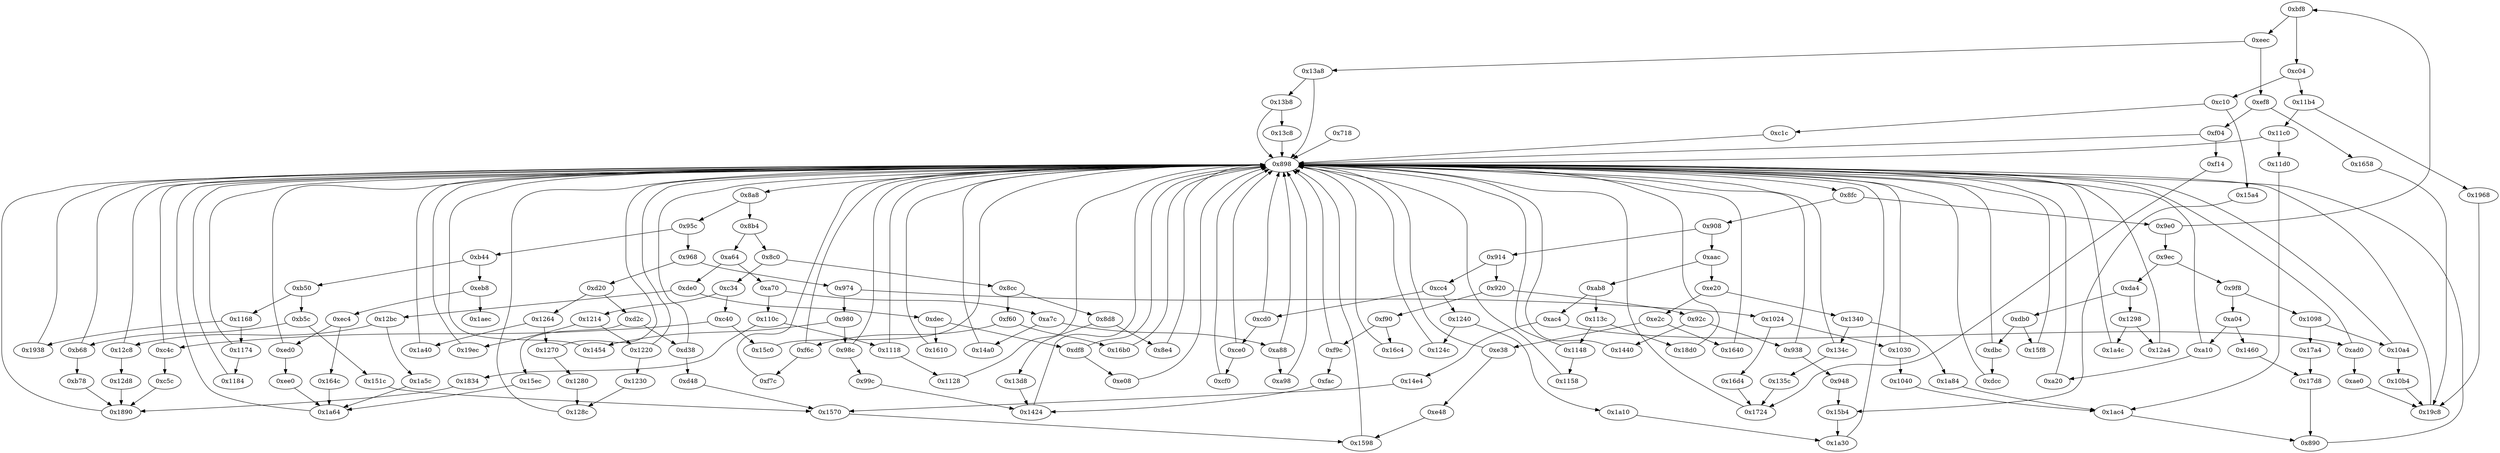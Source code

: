 strict digraph "" {
	"0xbf8"	 [opcode="[u'ldr', u'cmp', u'b']"];
	"0xc04"	 [opcode="[u'ldr', u'cmp', u'b']"];
	"0xbf8" -> "0xc04";
	"0xeec"	 [opcode="[u'ldr', u'cmp', u'b']"];
	"0xbf8" -> "0xeec";
	"0xa64"	 [opcode="[u'ldr', u'cmp', u'b']"];
	"0xa70"	 [opcode="[u'ldr', u'cmp', u'b']"];
	"0xa64" -> "0xa70";
	"0xde0"	 [opcode="[u'ldr', u'cmp', u'b']"];
	"0xa64" -> "0xde0";
	"0x99c"	 [opcode="[u'ldr', u'mov', u'ldr', u'sub', u'mul', u'mov', u'eor', u'and', u'ldr', u'mov', u'ldr', u'cmp', u'mov', u'teq', u'ldr', u'ldr', \
u'b']"];
	"0x1424"	 [opcode="[u'mov', u'cmp', u'mov', u'mov', u'cmp', u'mov', u'b']"];
	"0x99c" -> "0x1424";
	"0x1968"	 [opcode="[u'ldr', u'mov', u'cmp', u'mov', u'mov', u'strb', u'ldr', u'ldr', u'ldr', u'sub', u'sub', u'add', u'mul', u'eor', u'and', u'ldr', \
u'mov', u'mov', u'ldr', u'ldr', u'cmp', u'mov', u'teq', u'ldr']"];
	"0x19c8"	 [opcode="[u'mov', u'cmp', u'mov', u'cmp', u'mov', u'b']"];
	"0x1968" -> "0x19c8";
	"0x8cc"	 [opcode="[u'ldr', u'cmp', u'b']"];
	"0xf60"	 [opcode="[u'ldr', u'cmp', u'b']"];
	"0x8cc" -> "0xf60";
	"0x8d8"	 [opcode="[u'ldr', u'cmp', u'b']"];
	"0x8cc" -> "0x8d8";
	"0x9f8"	 [opcode="[u'ldr', u'cmp', u'b']"];
	"0x1098"	 [opcode="[u'ldr', u'cmp', u'b']"];
	"0x9f8" -> "0x1098";
	"0xa04"	 [opcode="[u'ldr', u'cmp', u'b']"];
	"0x9f8" -> "0xa04";
	"0x9ec"	 [opcode="[u'ldr', u'cmp', u'b']"];
	"0x9ec" -> "0x9f8";
	"0xda4"	 [opcode="[u'ldr', u'cmp', u'b']"];
	"0x9ec" -> "0xda4";
	"0xc10"	 [opcode="[u'ldr', u'cmp', u'b']"];
	"0xc1c"	 [opcode="[u'ldr', u'cmp', u'mov', u'ldr', u'ldr', u'b']"];
	"0xc10" -> "0xc1c";
	"0x15a4"	 [opcode="[u'ldr', u'ldr', u'rsb', u'rsb']"];
	"0xc10" -> "0x15a4";
	"0x10a4"	 [opcode="[u'ldr', u'cmp', u'mov', u'b']"];
	"0x1098" -> "0x10a4";
	"0x17a4"	 [opcode="[u'ldr', u'ldr', u'ldr', u'ldr', u'rsb', u'mvn', u'mul', u'eor', u'and', u'ldr', u'mov', u'mov', u'ldr']"];
	"0x1098" -> "0x17a4";
	"0x8b4"	 [opcode="[u'ldr', u'cmp', u'b']"];
	"0x8b4" -> "0xa64";
	"0x8c0"	 [opcode="[u'ldr', u'cmp', u'b']"];
	"0x8b4" -> "0x8c0";
	"0xaac"	 [opcode="[u'ldr', u'cmp', u'b']"];
	"0xab8"	 [opcode="[u'ldr', u'cmp', u'b']"];
	"0xaac" -> "0xab8";
	"0xe20"	 [opcode="[u'ldr', u'cmp', u'b']"];
	"0xaac" -> "0xe20";
	"0x95c"	 [opcode="[u'ldr', u'cmp', u'b']"];
	"0xb44"	 [opcode="[u'ldr', u'cmp', u'b']"];
	"0x95c" -> "0xb44";
	"0x968"	 [opcode="[u'ldr', u'cmp', u'b']"];
	"0x95c" -> "0x968";
	"0xb50"	 [opcode="[u'ldr', u'cmp', u'b']"];
	"0xb44" -> "0xb50";
	"0xeb8"	 [opcode="[u'ldr', u'cmp', u'b']"];
	"0xb44" -> "0xeb8";
	"0x1a30"	 [opcode="[u'ldr', u'str', u'mov', u'b']"];
	"0x898"	 [opcode="[u'mov', u'ldr', u'cmp', u'b']"];
	"0x1a30" -> "0x898";
	"0xa10"	 [opcode="[u'ldr', u'cmp', u'mov', u'b']"];
	"0xa20"	 [opcode="[u'ldr', u'ldr', u'bl', u'ldr', u'ldr', u'bl', u'ldr', u'ldr', u'bl', u'ldr', u'ldr', u'bl', u'ldr', u'ldr', u'mov', u'ldr', u'b']"];
	"0xa10" -> "0xa20";
	"0xa10" -> "0x898";
	"0x113c"	 [opcode="[u'ldr', u'cmp', u'b']"];
	"0xab8" -> "0x113c";
	"0xac4"	 [opcode="[u'ldr', u'cmp', u'b']"];
	"0xab8" -> "0xac4";
	"0x920"	 [opcode="[u'ldr', u'cmp', u'b']"];
	"0x92c"	 [opcode="[u'ldr', u'cmp', u'b']"];
	"0x920" -> "0x92c";
	"0xf90"	 [opcode="[u'ldr', u'cmp', u'b']"];
	"0x920" -> "0xf90";
	"0xcc4"	 [opcode="[u'ldr', u'cmp', u'b']"];
	"0xcd0"	 [opcode="[u'ldr', u'cmp', u'mov', u'b']"];
	"0xcc4" -> "0xcd0";
	"0x1240"	 [opcode="[u'ldr', u'cmp', u'b']"];
	"0xcc4" -> "0x1240";
	"0x1658"	 [opcode="[u'ldr', u'mov', u'cmp', u'mov', u'mov', u'strb', u'ldr', u'ldr', u'sub', u'mul', u'eor', u'and', u'ldr', u'mov', u'mov', u'ldr', \
u'ldr', u'cmp', u'mov', u'teq', u'ldr', u'b']"];
	"0x1658" -> "0x19c8";
	"0xec4"	 [opcode="[u'ldr', u'cmp', u'b']"];
	"0x164c"	 [opcode="[u'ldrb', u'ldr', u'b']"];
	"0xec4" -> "0x164c";
	"0xed0"	 [opcode="[u'ldr', u'cmp', u'mov', u'b']"];
	"0xec4" -> "0xed0";
	"0x13b8"	 [opcode="[u'ldr', u'cmp', u'mov', u'b']"];
	"0x13c8"	 [opcode="[u'ldr', u'ldr', u'ldr', u'b']"];
	"0x13b8" -> "0x13c8";
	"0x13b8" -> "0x898";
	"0x19c8" -> "0x898";
	"0x1a64"	 [opcode="[u'cmp', u'mov', u'b']"];
	"0x164c" -> "0x1a64";
	"0x1280"	 [opcode="[u'ldrb', u'cmp', u'ldr']"];
	"0x128c"	 [opcode="[u'ldr', u'mov', u'b']"];
	"0x1280" -> "0x128c";
	"0xb5c"	 [opcode="[u'ldr', u'cmp', u'b']"];
	"0xb50" -> "0xb5c";
	"0x1168"	 [opcode="[u'ldr', u'cmp', u'b']"];
	"0xb50" -> "0x1168";
	"0xc1c" -> "0x898";
	"0xd20"	 [opcode="[u'ldr', u'cmp', u'b']"];
	"0xd2c"	 [opcode="[u'ldr', u'cmp', u'b']"];
	"0xd20" -> "0xd2c";
	"0x1264"	 [opcode="[u'ldr', u'cmp', u'b']"];
	"0xd20" -> "0x1264";
	"0x1030"	 [opcode="[u'ldr', u'cmp', u'mov', u'b']"];
	"0x1030" -> "0x898";
	"0x1040"	 [opcode="[u'ldr', u'sub', u'str', u'ldr', u'stm', u'ldr', u'ldr', u'ldr', u'ldr', u'ldr', u'add', u'sub', u'sub', u'mul', u'mvn', u'ldr', \
u'orr', u'mov', u'cmn', u'mov', u'ldr', u'b']"];
	"0x1030" -> "0x1040";
	"0x1724"	 [opcode="[u'mov', u'cmn', u'mov', u'mov', u'cmp', u'mov', u'b']"];
	"0x1724" -> "0x898";
	"0xc04" -> "0xc10";
	"0x11b4"	 [opcode="[u'ldr', u'cmp', u'b']"];
	"0xc04" -> "0x11b4";
	"0xe48"	 [opcode="[u'ldr', u'ldr', u'ldr', u'add', u'add', u'sub', u'str', u'ldr', u'ldr', u'rsb', u'mvn', u'mul', u'mvn', u'ldr', u'ldr', u'ldr', \
u'orr', u'cmn', u'mov', u'mov', u'cmp', u'mov', u'mov', u'mov', u'cmn', u'mov', u'mov', u'b']"];
	"0x1598"	 [opcode="[u'teq', u'mov', u'b']"];
	"0xe48" -> "0x1598";
	"0xfac"	 [opcode="[u'ldr', u'mov', u'str', u'ldr', u'str', u'ldr', u'str', u'ldr', u'str', u'ldr', u'str', u'ldr', u'ldr', u'ldr', u'add', u'sub', \
u'sub', u'mul', u'mov', u'eor', u'and', u'ldr', u'mov', u'ldr', u'cmp', u'mov', u'teq', u'ldr', u'ldr', u'b']"];
	"0xfac" -> "0x1424";
	"0x8c0" -> "0x8cc";
	"0xc34"	 [opcode="[u'ldr', u'cmp', u'b']"];
	"0x8c0" -> "0xc34";
	"0x11c0"	 [opcode="[u'ldr', u'cmp', u'mov', u'b']"];
	"0x11c0" -> "0x898";
	"0x11d0"	 [opcode="[u'ldr', u'ldr', u'ldr', u'ldr', u'ldr', u'add', u'sub', u'sub', u'mul', u'mvn', u'ldr', u'orr', u'mov', u'cmn', u'mov', u'ldr', \
u'b']"];
	"0x11c0" -> "0x11d0";
	"0xeb8" -> "0xec4";
	"0x1aec"	 [opcode="[u'ldr', u'ldr', u'ldr', u'ldr', u'ldr', u'sub', u'sub', u'pop']"];
	"0xeb8" -> "0x1aec";
	"0x914"	 [opcode="[u'ldr', u'cmp', u'b']"];
	"0x914" -> "0x920";
	"0x914" -> "0xcc4";
	"0x1174"	 [opcode="[u'ldr', u'cmp', u'mov', u'b']"];
	"0x1174" -> "0x898";
	"0x1184"	 [opcode="[u'mov', u'str', u'mov', u'str', u'mov', u'str', u'mov', u'str', u'mov', u'str', u'ldr', u'b']"];
	"0x1174" -> "0x1184";
	"0xdf8"	 [opcode="[u'ldr', u'cmp', u'mov', u'b']"];
	"0xe08"	 [opcode="[u'ldrb', u'ldr', u'ldr', u'cmp', u'mov', u'b']"];
	"0xdf8" -> "0xe08";
	"0xdf8" -> "0x898";
	"0x128c" -> "0x898";
	"0x1640"	 [opcode="[u'ldr', u'ldr', u'b']"];
	"0x1640" -> "0x898";
	"0x1a84"	 [opcode="[u'ldr', u'ldr', u'ldr', u'ldr', u'ldr', u'sub', u'sub', u'add', u'mul', u'mvn', u'ldr', u'orr', u'mov', u'cmn', u'mov', u'ldr']"];
	"0x1ac4"	 [opcode="[u'cmp', u'mov', u'mov', u'mov', u'cmn', u'mov', u'mov', u'b']"];
	"0x1a84" -> "0x1ac4";
	"0x15b4"	 [opcode="[u'ldr', u'str', u'b']"];
	"0x15a4" -> "0x15b4";
	"0x1440"	 [opcode="[u'ldr', u'ldr', u'cmp', u'mov', u'b']"];
	"0x92c" -> "0x1440";
	"0x938"	 [opcode="[u'ldr', u'cmp', u'mov', u'b']"];
	"0x92c" -> "0x938";
	"0xd38"	 [opcode="[u'ldr', u'cmp', u'mov', u'b']"];
	"0xd2c" -> "0xd38";
	"0x15ec"	 [opcode="[u'ldrb', u'ldr', u'b']"];
	"0xd2c" -> "0x15ec";
	"0x980"	 [opcode="[u'ldr', u'cmp', u'b']"];
	"0x98c"	 [opcode="[u'ldr', u'cmp', u'mov', u'b']"];
	"0x980" -> "0x98c";
	"0x1454"	 [opcode="[u'ldr', u'ldr', u'b']"];
	"0x980" -> "0x1454";
	"0x16b0"	 [opcode="[u'ldr', u'ldr', u'cmp', u'mov', u'b']"];
	"0xf60" -> "0x16b0";
	"0xf6c"	 [opcode="[u'ldr', u'cmp', u'mov', u'b']"];
	"0xf60" -> "0xf6c";
	"0xa7c"	 [opcode="[u'ldr', u'cmp', u'b']"];
	"0xa70" -> "0xa7c";
	"0x110c"	 [opcode="[u'ldr', u'cmp', u'b']"];
	"0xa70" -> "0x110c";
	"0xd48"	 [opcode="[u'ldr', u'ldr', u'ldr', u'add', u'str', u'ldr', u'ldrb', u'str', u'ldr', u'cmp', u'mov', u'strb', u'ldr', u'ldr', u'rsb', u'mvn', \
u'mul', u'eor', u'and', u'ldr', u'ldr', u'ldr', u'b']"];
	"0xd38" -> "0xd48";
	"0xd38" -> "0x898";
	"0xe2c"	 [opcode="[u'ldr', u'cmp', u'b']"];
	"0xe2c" -> "0x1640";
	"0xe38"	 [opcode="[u'ldr', u'cmp', u'mov', u'b']"];
	"0xe2c" -> "0xe38";
	"0xb68"	 [opcode="[u'ldr', u'cmp', u'mov', u'b']"];
	"0xb5c" -> "0xb68";
	"0x151c"	 [opcode="[u'ldr', u'ldr', u'ldrb', u'str', u'ldr', u'cmp', u'mov', u'mov', u'strb', u'ldr', u'ldr', u'ldr', u'add', u'sub', u'sub', u'mul', \
u'eor', u'and', u'ldr', u'ldr', u'ldr']"];
	"0xb5c" -> "0x151c";
	"0x13d8"	 [opcode="[u'ldr', u'mov', u'ldr', u'ldr', u'add', u'sub', u'sub', u'mul', u'mov', u'eor', u'and', u'ldr', u'mov', u'ldr', u'cmp', u'mov', \
u'teq', u'ldr', u'ldr']"];
	"0x8d8" -> "0x13d8";
	"0x8e4"	 [opcode="[u'ldr', u'cmp', u'mov', u'ldr', u'ldr', u'b']"];
	"0x8d8" -> "0x8e4";
	"0x10a4" -> "0x898";
	"0x10b4"	 [opcode="[u'ldr', u'mov', u'cmp', u'mov', u'mov', u'strb', u'ldr', u'ldr', u'sub', u'mul', u'eor', u'and', u'ldr', u'mov', u'mov', u'ldr', \
u'ldr', u'cmp', u'mov', u'teq', u'ldr', u'b']"];
	"0x10a4" -> "0x10b4";
	"0x1230"	 [opcode="[u'ldrb', u'cmp', u'ldr', u'b']"];
	"0x1230" -> "0x128c";
	"0xc40"	 [opcode="[u'ldr', u'cmp', u'b']"];
	"0xc34" -> "0xc40";
	"0x1214"	 [opcode="[u'ldr', u'cmp', u'b']"];
	"0xc34" -> "0x1214";
	"0x13c8" -> "0x898";
	"0x1128"	 [opcode="[u'ldr', u'ldr', u'cmp', u'mov', u'b']"];
	"0x1128" -> "0x898";
	"0x1148"	 [opcode="[u'ldr', u'cmp', u'mov', u'b']"];
	"0x1158"	 [opcode="[u'ldr', u'ldr', u'ldr', u'b']"];
	"0x1148" -> "0x1158";
	"0x1148" -> "0x898";
	"0x12d8"	 [opcode="[u'ldr', u'mov', u'cmp', u'mov', u'mov', u'strb', u'ldr', u'ldr', u'ldr', u'ldr', u'ldr', u'cmp', u'mov', u'add', u'sub', u'sub', \
u'mul', u'mvn', u'mov', u'orr', u'ldr', u'cmn', u'mov', u'teq', u'ldr', u'b']"];
	"0x1890"	 [opcode="[u'mov', u'cmn', u'mov', u'cmp', u'mov', u'b']"];
	"0x12d8" -> "0x1890";
	"0x908"	 [opcode="[u'ldr', u'cmp', u'b']"];
	"0x908" -> "0xaac";
	"0x908" -> "0x914";
	"0xce0"	 [opcode="[u'ldr', u'cmp', u'mov', u'b']"];
	"0xcf0"	 [opcode="[u'ldr', u'ldr', u'sub', u'add', u'add', u'str', u'ldr', u'ldr', u'ldr', u'str', u'mov', u'b']"];
	"0xce0" -> "0xcf0";
	"0xce0" -> "0x898";
	"0x13d8" -> "0x1424";
	"0x1a10"	 [opcode="[u'ldr', u'ldr', u'add', u'add', u'sub', u'str', u'ldr', u'ldr']"];
	"0x1a10" -> "0x1a30";
	"0xa20" -> "0x898";
	"0x15f8"	 [opcode="[u'ldrb', u'ldr', u'cmp', u'ldr', u'mov', u'b']"];
	"0x15f8" -> "0x898";
	"0xdec"	 [opcode="[u'ldr', u'cmp', u'b']"];
	"0xdec" -> "0xdf8";
	"0x1610"	 [opcode="[u'ldr', u'str', u'ldr', u'str', u'ldr', u'str', u'ldr', u'str', u'ldr', u'str', u'ldr', u'b']"];
	"0xdec" -> "0x1610";
	"0x1890" -> "0x898";
	"0x1424" -> "0x898";
	"0x98c" -> "0x99c";
	"0x98c" -> "0x898";
	"0xe20" -> "0xe2c";
	"0x1340"	 [opcode="[u'ldr', u'cmp', u'b']"];
	"0xe20" -> "0x1340";
	"0xf04"	 [opcode="[u'ldr', u'cmp', u'mov', u'b']"];
	"0xf04" -> "0x898";
	"0xf14"	 [opcode="[u'ldr', u'ldr', u'ldr', u'ldr', u'mov', u'rsb', u'cmp', u'mvn', u'mov', u'mul', u'mov', u'mvn', u'ldr', u'orr', u'cmn', u'mov', \
u'teq', u'ldr', u'b']"];
	"0xf04" -> "0xf14";
	"0x1570"	 [opcode="[u'mov', u'mov', u'cmp', u'mov', u'cmp', u'mov', u'mov', u'cmp', u'mov', u'mov']"];
	"0xd48" -> "0x1570";
	"0x8e4" -> "0x898";
	"0x1158" -> "0x898";
	"0xde0" -> "0xdec";
	"0x12bc"	 [opcode="[u'ldr', u'cmp', u'b']"];
	"0xde0" -> "0x12bc";
	"0x1a40"	 [opcode="[u'ldr', u'ldr', u'b']"];
	"0x1264" -> "0x1a40";
	"0x1270"	 [opcode="[u'ldr', u'cmp', u'mov', u'b']"];
	"0x1264" -> "0x1270";
	"0xcd0" -> "0xce0";
	"0xcd0" -> "0x898";
	"0x1024"	 [opcode="[u'ldr', u'cmp', u'b']"];
	"0x1024" -> "0x1030";
	"0x16d4"	 [opcode="[u'ldr', u'ldr', u'ldr', u'ldr', u'ldr', u'mov', u'add', u'cmp', u'sub', u'mov', u'sub', u'mul', u'mov', u'mvn', u'ldr', u'orr', \
u'cmn', u'mov', u'teq', u'ldr']"];
	"0x1024" -> "0x16d4";
	"0x974"	 [opcode="[u'ldr', u'cmp', u'b']"];
	"0x974" -> "0x980";
	"0x974" -> "0x1024";
	"0x14a0"	 [opcode="[u'ldr', u'ldrb', u'str', u'ldr', u'ldr', u'ldr', u'ldr', u'cmp', u'mov', u'mov', u'mov', u'cmp', u'mov', u'mov', u'teq', u'mov', \
u'b']"];
	"0x14a0" -> "0x898";
	"0xef8"	 [opcode="[u'ldr', u'cmp', u'b']"];
	"0xef8" -> "0x1658";
	"0xef8" -> "0xf04";
	"0x12c8"	 [opcode="[u'ldr', u'cmp', u'mov', u'b']"];
	"0x12c8" -> "0x12d8";
	"0x12c8" -> "0x898";
	"0x1a64" -> "0x898";
	"0x113c" -> "0x1148";
	"0x18d0"	 [opcode="[u'ldr', u'str', u'ldr', u'ldr', u'ldr', u'sub', u'sub', u'add', u'mul', u'eor', u'and', u'ldr', u'mov', u'mov', u'ldr', u'cmp', \
u'mov', u'cmp', u'mov', u'mov', u'cmp', u'mov', u'mov', u'teq', u'mov', u'b']"];
	"0x113c" -> "0x18d0";
	"0xdbc"	 [opcode="[u'ldr', u'cmp', u'mov', u'b']"];
	"0xdbc" -> "0x898";
	"0xdcc"	 [opcode="[u'ldr', u'ldr', u'cmp', u'mov', u'b']"];
	"0xdbc" -> "0xdcc";
	"0xc4c"	 [opcode="[u'ldr', u'cmp', u'mov', u'b']"];
	"0xc5c"	 [opcode="[u'ldr', u'mov', u'cmp', u'mov', u'mov', u'strb', u'ldr', u'ldr', u'ldr', u'ldr', u'ldr', u'cmp', u'mov', u'sub', u'sub', u'add', \
u'mul', u'mvn', u'mov', u'orr', u'ldr', u'cmn', u'mov', u'teq', u'ldr', u'b']"];
	"0xc4c" -> "0xc5c";
	"0xc4c" -> "0x898";
	"0x1610" -> "0x898";
	"0x1454" -> "0x898";
	"0x1240" -> "0x1a10";
	"0x124c"	 [opcode="[u'ldr', u'cmp', u'mov', u'ldr', u'ldr', u'b']"];
	"0x1240" -> "0x124c";
	"0x16c4"	 [opcode="[u'ldr', u'mov', u'b']"];
	"0xf90" -> "0x16c4";
	"0xf9c"	 [opcode="[u'ldr', u'cmp', u'mov', u'b']"];
	"0xf90" -> "0xf9c";
	"0x17d8"	 [opcode="[u'cmp', u'mov', u'cmp', u'mov', u'mov', u'cmp', u'mov', u'mov', u'b']"];
	"0x17a4" -> "0x17d8";
	"0x16c4" -> "0x898";
	"0x968" -> "0xd20";
	"0x968" -> "0x974";
	"0x16d4" -> "0x1724";
	"0x1598" -> "0x898";
	"0x15ec" -> "0x1a64";
	"0x718"	 [opcode="[u'push', u'add', u'sub', u'str', u'ldr', u'cmp', u'mvn', u'ldr', u'ldr', u'str', u'ldr', u'ldr', u'ldr', u'mov', u'ldr', u'str', \
u'ldr', u'str', u'ldr', u'str', u'ldr', u'str', u'ldr', u'str', u'ldr', u'ldr', u'str', u'ldr', u'str', u'ldr', u'str', u'ldr', \
u'str', u'ldr', u'str', u'ldr', u'str', u'ldr', u'str', u'ldr', u'str', u'ldr', u'str', u'ldr', u'str', u'ldr', u'str', u'ldr', \
u'str', u'ldr', u'ldr', u'str', u'ldr', u'str', u'ldr', u'str', u'ldr', u'str', u'ldr', u'str', u'ldr', u'str', u'ldr', u'str', \
u'ldr', u'str', u'ldr', u'str', u'ldr', u'ldr', u'str', u'ldr', u'str', u'str', u'ldr', u'add', u'str', u'ldr', u'add', u'str', \
u'ldr', u'add', u'str', u'ldr', u'add', u'str', u'str', u'str', u'str', u'str', u'str', u'str', u'str', u'b']"];
	"0x718" -> "0x898";
	"0x1a4c"	 [opcode="[u'ldr', u'ldr', u'b']"];
	"0x1a4c" -> "0x898";
	"0xdb0"	 [opcode="[u'ldr', u'cmp', u'b']"];
	"0xda4" -> "0xdb0";
	"0x1298"	 [opcode="[u'ldr', u'cmp', u'b']"];
	"0xda4" -> "0x1298";
	"0x8a8"	 [opcode="[u'ldr', u'cmp', u'b']"];
	"0x8a8" -> "0x8b4";
	"0x8a8" -> "0x95c";
	"0x1938"	 [opcode="[u'ldr', u'ldr', u'cmp', u'ldr', u'mov', u'b']"];
	"0x1938" -> "0x898";
	"0xe08" -> "0x898";
	"0xc5c" -> "0x1890";
	"0xf9c" -> "0xfac";
	"0xf9c" -> "0x898";
	"0xcf0" -> "0x898";
	"0x18d0" -> "0x898";
	"0x8fc"	 [opcode="[u'ldr', u'cmp', u'b']"];
	"0x8fc" -> "0x908";
	"0x9e0"	 [opcode="[u'ldr', u'cmp', u'b']"];
	"0x8fc" -> "0x9e0";
	"0x898" -> "0x8a8";
	"0x898" -> "0x8fc";
	"0xdb0" -> "0x15f8";
	"0xdb0" -> "0xdbc";
	"0x16b0" -> "0x898";
	"0xc40" -> "0xc4c";
	"0x15c0"	 [opcode="[u'ldrb', u'ldr', u'ldr', u'ldr', u'cmp', u'ldr', u'mov', u'str', u'ldr', u'str', u'b']"];
	"0xc40" -> "0x15c0";
	"0x10b4" -> "0x19c8";
	"0x1440" -> "0x898";
	"0x890"	 [opcode="[u'teq', u'mov']"];
	"0x890" -> "0x898";
	"0xe38" -> "0xe48";
	"0xe38" -> "0x898";
	"0x1040" -> "0x1ac4";
	"0xa98"	 [opcode="[u'ldr', u'ldr', u'cmp', u'mov', u'b']"];
	"0xa98" -> "0x898";
	"0xa7c" -> "0x14a0";
	"0xa88"	 [opcode="[u'ldr', u'cmp', u'mov', u'b']"];
	"0xa7c" -> "0xa88";
	"0x12bc" -> "0x12c8";
	"0x1a5c"	 [opcode="[u'ldrb', u'ldr']"];
	"0x12bc" -> "0x1a5c";
	"0xf14" -> "0x1724";
	"0x1a40" -> "0x898";
	"0x12a4"	 [opcode="[u'ldr', u'cmp', u'mov', u'ldr', u'ldr', u'b']"];
	"0x12a4" -> "0x898";
	"0x1ac4" -> "0x890";
	"0xa04" -> "0xa10";
	"0x1460"	 [opcode="[u'ldr', u'ldr', u'ldr', u'ldr', u'ldr', u'add', u'sub', u'sub', u'mul', u'eor', u'and', u'ldr', u'mov', u'mov', u'ldr', u'b']"];
	"0xa04" -> "0x1460";
	"0x1570" -> "0x1598";
	"0x135c"	 [opcode="[u'ldr', u'ldr', u'ldr', u'ldr', u'mov', u'rsb', u'cmp', u'mvn', u'mov', u'mul', u'mov', u'mvn', u'ldr', u'orr', u'cmn', u'mov', \
u'teq', u'ldr', u'b']"];
	"0x135c" -> "0x1724";
	"0x1220"	 [opcode="[u'ldr', u'cmp', u'mov', u'b']"];
	"0x1214" -> "0x1220";
	"0x19ec"	 [opcode="[u'sub', u'mov', u'bl', u'bl', u'ldr', u'ldr', u'mov', u'b']"];
	"0x1214" -> "0x19ec";
	"0x14e4"	 [opcode="[u'ldr', u'ldr', u'ldr', u'ldr', u'add', u'sub', u'sub', u'mul', u'eor', u'and', u'ldr', u'ldr', u'ldr', u'b']"];
	"0x14e4" -> "0x1570";
	"0x15c0" -> "0x898";
	"0x938" -> "0x898";
	"0x948"	 [opcode="[u'ldr', u'ldr', u'rsb', u'rsb', u'b']"];
	"0x938" -> "0x948";
	"0x1340" -> "0x1a84";
	"0x134c"	 [opcode="[u'ldr', u'cmp', u'mov', u'b']"];
	"0x1340" -> "0x134c";
	"0xb68" -> "0x898";
	"0xb78"	 [opcode="[u'ldr', u'mov', u'ldr', u'str', u'sub', u'str', u'ldr', u'bl', u'bl', u'ldr', u'ldr', u'mov', u'mov', u'ldr', u'ldr', u'ldr', u'\
ldr', u'cmp', u'mov', u'add', u'sub', u'sub', u'mul', u'mvn', u'mov', u'orr', u'ldr', u'cmn', u'mov', u'teq', u'ldr', u'b']"];
	"0xb68" -> "0xb78";
	"0x948" -> "0x15b4";
	"0x1184" -> "0x898";
	"0xf7c"	 [opcode="[u'ldr', u'ldr', u'cmp', u'mov', u'b']"];
	"0xf7c" -> "0x898";
	"0xee0"	 [opcode="[u'ldrb', u'ldr', u'b']"];
	"0xee0" -> "0x1a64";
	"0xa88" -> "0x898";
	"0xa88" -> "0xa98";
	"0x9e0" -> "0xbf8";
	"0x9e0" -> "0x9ec";
	"0x1220" -> "0x1230";
	"0x1220" -> "0x898";
	"0x124c" -> "0x898";
	"0x11d0" -> "0x1ac4";
	"0x11b4" -> "0x1968";
	"0x11b4" -> "0x11c0";
	"0x1834"	 [opcode="[u'ldr', u'mov', u'cmp', u'mov', u'mov', u'strb', u'ldr', u'ldr', u'ldr', u'ldr', u'cmp', u'mov', u'rsb', u'mvn', u'mul', u'mvn', \
u'mov', u'orr', u'ldr', u'cmn', u'mov', u'teq', u'ldr']"];
	"0x1834" -> "0x1890";
	"0x15b4" -> "0x1a30";
	"0xae0"	 [opcode="[u'ldr', u'mov', u'cmp', u'mov', u'mov', u'strb', u'ldr', u'ldr', u'ldr', u'sub', u'sub', u'add', u'mul', u'eor', u'and', u'ldr', \
u'mov', u'mov', u'ldr', u'ldr', u'cmp', u'mov', u'teq', u'ldr', u'b']"];
	"0xae0" -> "0x19c8";
	"0x134c" -> "0x898";
	"0x134c" -> "0x135c";
	"0xdcc" -> "0x898";
	"0x1460" -> "0x17d8";
	"0xac4" -> "0x14e4";
	"0xad0"	 [opcode="[u'ldr', u'cmp', u'mov', u'b']"];
	"0xac4" -> "0xad0";
	"0x1168" -> "0x1174";
	"0x1168" -> "0x1938";
	"0x110c" -> "0x1834";
	"0x1118"	 [opcode="[u'ldr', u'cmp', u'mov', u'b']"];
	"0x110c" -> "0x1118";
	"0xad0" -> "0x898";
	"0xad0" -> "0xae0";
	"0x1118" -> "0x1128";
	"0x1118" -> "0x898";
	"0xb78" -> "0x1890";
	"0xed0" -> "0x898";
	"0xed0" -> "0xee0";
	"0x17d8" -> "0x890";
	"0xf6c" -> "0x898";
	"0xf6c" -> "0xf7c";
	"0x19ec" -> "0x898";
	"0x1270" -> "0x1280";
	"0x1270" -> "0x898";
	"0xeec" -> "0xef8";
	"0x13a8"	 [opcode="[u'ldr', u'cmp', u'mov', u'b']"];
	"0xeec" -> "0x13a8";
	"0x1a5c" -> "0x1a64";
	"0x13a8" -> "0x13b8";
	"0x13a8" -> "0x898";
	"0x1298" -> "0x1a4c";
	"0x1298" -> "0x12a4";
	"0x151c" -> "0x1570";
}
